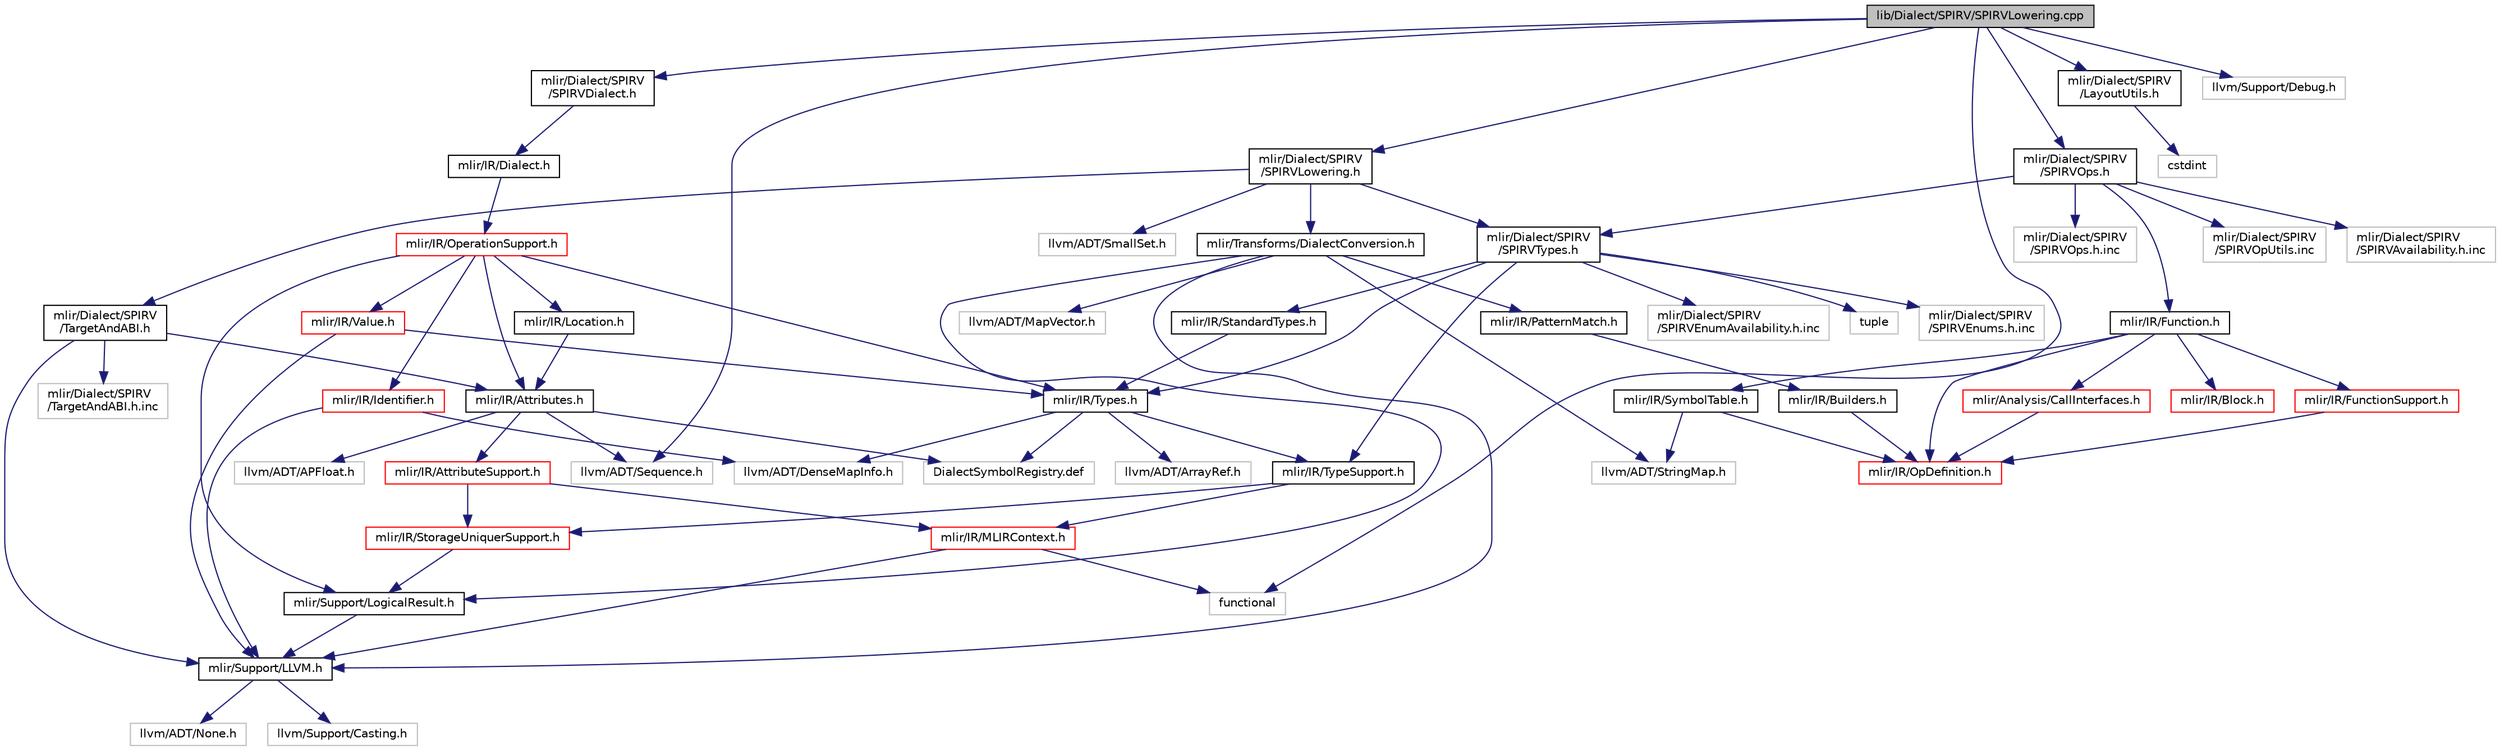 digraph "lib/Dialect/SPIRV/SPIRVLowering.cpp"
{
  bgcolor="transparent";
  edge [fontname="Helvetica",fontsize="10",labelfontname="Helvetica",labelfontsize="10"];
  node [fontname="Helvetica",fontsize="10",shape=record];
  Node0 [label="lib/Dialect/SPIRV/SPIRVLowering.cpp",height=0.2,width=0.4,color="black", fillcolor="grey75", style="filled", fontcolor="black"];
  Node0 -> Node1 [color="midnightblue",fontsize="10",style="solid",fontname="Helvetica"];
  Node1 [label="mlir/Dialect/SPIRV\l/SPIRVLowering.h",height=0.2,width=0.4,color="black",URL="$SPIRVLowering_8h.html"];
  Node1 -> Node2 [color="midnightblue",fontsize="10",style="solid",fontname="Helvetica"];
  Node2 [label="mlir/Dialect/SPIRV\l/SPIRVTypes.h",height=0.2,width=0.4,color="black",URL="$SPIRVTypes_8h.html"];
  Node2 -> Node3 [color="midnightblue",fontsize="10",style="solid",fontname="Helvetica"];
  Node3 [label="mlir/IR/StandardTypes.h",height=0.2,width=0.4,color="black",URL="$StandardTypes_8h.html"];
  Node3 -> Node4 [color="midnightblue",fontsize="10",style="solid",fontname="Helvetica"];
  Node4 [label="mlir/IR/Types.h",height=0.2,width=0.4,color="black",URL="$Types_8h.html"];
  Node4 -> Node5 [color="midnightblue",fontsize="10",style="solid",fontname="Helvetica"];
  Node5 [label="mlir/IR/TypeSupport.h",height=0.2,width=0.4,color="black",URL="$TypeSupport_8h.html"];
  Node5 -> Node6 [color="midnightblue",fontsize="10",style="solid",fontname="Helvetica"];
  Node6 [label="mlir/IR/MLIRContext.h",height=0.2,width=0.4,color="red",URL="$MLIRContext_8h.html"];
  Node6 -> Node7 [color="midnightblue",fontsize="10",style="solid",fontname="Helvetica"];
  Node7 [label="mlir/Support/LLVM.h",height=0.2,width=0.4,color="black",URL="$LLVM_8h.html"];
  Node7 -> Node8 [color="midnightblue",fontsize="10",style="solid",fontname="Helvetica"];
  Node8 [label="llvm/ADT/None.h",height=0.2,width=0.4,color="grey75"];
  Node7 -> Node9 [color="midnightblue",fontsize="10",style="solid",fontname="Helvetica"];
  Node9 [label="llvm/Support/Casting.h",height=0.2,width=0.4,color="grey75"];
  Node6 -> Node10 [color="midnightblue",fontsize="10",style="solid",fontname="Helvetica"];
  Node10 [label="functional",height=0.2,width=0.4,color="grey75"];
  Node5 -> Node13 [color="midnightblue",fontsize="10",style="solid",fontname="Helvetica"];
  Node13 [label="mlir/IR/StorageUniquerSupport.h",height=0.2,width=0.4,color="red",URL="$StorageUniquerSupport_8h.html"];
  Node13 -> Node14 [color="midnightblue",fontsize="10",style="solid",fontname="Helvetica"];
  Node14 [label="mlir/Support/LogicalResult.h",height=0.2,width=0.4,color="black",URL="$LogicalResult_8h.html"];
  Node14 -> Node7 [color="midnightblue",fontsize="10",style="solid",fontname="Helvetica"];
  Node4 -> Node21 [color="midnightblue",fontsize="10",style="solid",fontname="Helvetica"];
  Node21 [label="llvm/ADT/ArrayRef.h",height=0.2,width=0.4,color="grey75"];
  Node4 -> Node22 [color="midnightblue",fontsize="10",style="solid",fontname="Helvetica"];
  Node22 [label="llvm/ADT/DenseMapInfo.h",height=0.2,width=0.4,color="grey75"];
  Node4 -> Node23 [color="midnightblue",fontsize="10",style="solid",fontname="Helvetica"];
  Node23 [label="DialectSymbolRegistry.def",height=0.2,width=0.4,color="grey75"];
  Node2 -> Node5 [color="midnightblue",fontsize="10",style="solid",fontname="Helvetica"];
  Node2 -> Node4 [color="midnightblue",fontsize="10",style="solid",fontname="Helvetica"];
  Node2 -> Node24 [color="midnightblue",fontsize="10",style="solid",fontname="Helvetica"];
  Node24 [label="tuple",height=0.2,width=0.4,color="grey75"];
  Node2 -> Node25 [color="midnightblue",fontsize="10",style="solid",fontname="Helvetica"];
  Node25 [label="mlir/Dialect/SPIRV\l/SPIRVEnums.h.inc",height=0.2,width=0.4,color="grey75"];
  Node2 -> Node26 [color="midnightblue",fontsize="10",style="solid",fontname="Helvetica"];
  Node26 [label="mlir/Dialect/SPIRV\l/SPIRVEnumAvailability.h.inc",height=0.2,width=0.4,color="grey75"];
  Node1 -> Node27 [color="midnightblue",fontsize="10",style="solid",fontname="Helvetica"];
  Node27 [label="mlir/Dialect/SPIRV\l/TargetAndABI.h",height=0.2,width=0.4,color="black",URL="$TargetAndABI_8h.html"];
  Node27 -> Node28 [color="midnightblue",fontsize="10",style="solid",fontname="Helvetica"];
  Node28 [label="mlir/IR/Attributes.h",height=0.2,width=0.4,color="black",URL="$Attributes_8h.html"];
  Node28 -> Node29 [color="midnightblue",fontsize="10",style="solid",fontname="Helvetica"];
  Node29 [label="mlir/IR/AttributeSupport.h",height=0.2,width=0.4,color="red",URL="$AttributeSupport_8h.html"];
  Node29 -> Node6 [color="midnightblue",fontsize="10",style="solid",fontname="Helvetica"];
  Node29 -> Node13 [color="midnightblue",fontsize="10",style="solid",fontname="Helvetica"];
  Node28 -> Node31 [color="midnightblue",fontsize="10",style="solid",fontname="Helvetica"];
  Node31 [label="llvm/ADT/APFloat.h",height=0.2,width=0.4,color="grey75"];
  Node28 -> Node32 [color="midnightblue",fontsize="10",style="solid",fontname="Helvetica"];
  Node32 [label="llvm/ADT/Sequence.h",height=0.2,width=0.4,color="grey75"];
  Node28 -> Node23 [color="midnightblue",fontsize="10",style="solid",fontname="Helvetica"];
  Node27 -> Node7 [color="midnightblue",fontsize="10",style="solid",fontname="Helvetica"];
  Node27 -> Node33 [color="midnightblue",fontsize="10",style="solid",fontname="Helvetica"];
  Node33 [label="mlir/Dialect/SPIRV\l/TargetAndABI.h.inc",height=0.2,width=0.4,color="grey75"];
  Node1 -> Node34 [color="midnightblue",fontsize="10",style="solid",fontname="Helvetica"];
  Node34 [label="mlir/Transforms/DialectConversion.h",height=0.2,width=0.4,color="black",URL="$DialectConversion_8h.html"];
  Node34 -> Node35 [color="midnightblue",fontsize="10",style="solid",fontname="Helvetica"];
  Node35 [label="mlir/IR/PatternMatch.h",height=0.2,width=0.4,color="black",URL="$PatternMatch_8h.html"];
  Node35 -> Node36 [color="midnightblue",fontsize="10",style="solid",fontname="Helvetica"];
  Node36 [label="mlir/IR/Builders.h",height=0.2,width=0.4,color="black",URL="$IR_2Builders_8h.html"];
  Node36 -> Node37 [color="midnightblue",fontsize="10",style="solid",fontname="Helvetica"];
  Node37 [label="mlir/IR/OpDefinition.h",height=0.2,width=0.4,color="red",URL="$OpDefinition_8h.html"];
  Node34 -> Node7 [color="midnightblue",fontsize="10",style="solid",fontname="Helvetica"];
  Node34 -> Node14 [color="midnightblue",fontsize="10",style="solid",fontname="Helvetica"];
  Node34 -> Node57 [color="midnightblue",fontsize="10",style="solid",fontname="Helvetica"];
  Node57 [label="llvm/ADT/MapVector.h",height=0.2,width=0.4,color="grey75"];
  Node34 -> Node58 [color="midnightblue",fontsize="10",style="solid",fontname="Helvetica"];
  Node58 [label="llvm/ADT/StringMap.h",height=0.2,width=0.4,color="grey75"];
  Node1 -> Node59 [color="midnightblue",fontsize="10",style="solid",fontname="Helvetica"];
  Node59 [label="llvm/ADT/SmallSet.h",height=0.2,width=0.4,color="grey75"];
  Node0 -> Node60 [color="midnightblue",fontsize="10",style="solid",fontname="Helvetica"];
  Node60 [label="mlir/Dialect/SPIRV\l/LayoutUtils.h",height=0.2,width=0.4,color="black",URL="$LayoutUtils_8h.html"];
  Node60 -> Node61 [color="midnightblue",fontsize="10",style="solid",fontname="Helvetica"];
  Node61 [label="cstdint",height=0.2,width=0.4,color="grey75"];
  Node0 -> Node62 [color="midnightblue",fontsize="10",style="solid",fontname="Helvetica"];
  Node62 [label="mlir/Dialect/SPIRV\l/SPIRVDialect.h",height=0.2,width=0.4,color="black",URL="$SPIRVDialect_8h.html"];
  Node62 -> Node63 [color="midnightblue",fontsize="10",style="solid",fontname="Helvetica"];
  Node63 [label="mlir/IR/Dialect.h",height=0.2,width=0.4,color="black",URL="$IR_2Dialect_8h.html"];
  Node63 -> Node50 [color="midnightblue",fontsize="10",style="solid",fontname="Helvetica"];
  Node50 [label="mlir/IR/OperationSupport.h",height=0.2,width=0.4,color="red",URL="$OperationSupport_8h.html"];
  Node50 -> Node28 [color="midnightblue",fontsize="10",style="solid",fontname="Helvetica"];
  Node50 -> Node51 [color="midnightblue",fontsize="10",style="solid",fontname="Helvetica"];
  Node51 [label="mlir/IR/Identifier.h",height=0.2,width=0.4,color="red",URL="$Identifier_8h.html"];
  Node51 -> Node7 [color="midnightblue",fontsize="10",style="solid",fontname="Helvetica"];
  Node51 -> Node22 [color="midnightblue",fontsize="10",style="solid",fontname="Helvetica"];
  Node50 -> Node43 [color="midnightblue",fontsize="10",style="solid",fontname="Helvetica"];
  Node43 [label="mlir/IR/Location.h",height=0.2,width=0.4,color="black",URL="$Location_8h.html"];
  Node43 -> Node28 [color="midnightblue",fontsize="10",style="solid",fontname="Helvetica"];
  Node50 -> Node4 [color="midnightblue",fontsize="10",style="solid",fontname="Helvetica"];
  Node50 -> Node41 [color="midnightblue",fontsize="10",style="solid",fontname="Helvetica"];
  Node41 [label="mlir/IR/Value.h",height=0.2,width=0.4,color="red",URL="$Value_8h.html"];
  Node41 -> Node4 [color="midnightblue",fontsize="10",style="solid",fontname="Helvetica"];
  Node41 -> Node7 [color="midnightblue",fontsize="10",style="solid",fontname="Helvetica"];
  Node50 -> Node14 [color="midnightblue",fontsize="10",style="solid",fontname="Helvetica"];
  Node0 -> Node64 [color="midnightblue",fontsize="10",style="solid",fontname="Helvetica"];
  Node64 [label="mlir/Dialect/SPIRV\l/SPIRVOps.h",height=0.2,width=0.4,color="black",URL="$SPIRVOps_8h.html"];
  Node64 -> Node2 [color="midnightblue",fontsize="10",style="solid",fontname="Helvetica"];
  Node64 -> Node65 [color="midnightblue",fontsize="10",style="solid",fontname="Helvetica"];
  Node65 [label="mlir/IR/Function.h",height=0.2,width=0.4,color="black",URL="$Function_8h.html"];
  Node65 -> Node66 [color="midnightblue",fontsize="10",style="solid",fontname="Helvetica"];
  Node66 [label="mlir/Analysis/CallInterfaces.h",height=0.2,width=0.4,color="red",URL="$CallInterfaces_8h.html"];
  Node66 -> Node37 [color="midnightblue",fontsize="10",style="solid",fontname="Helvetica"];
  Node65 -> Node39 [color="midnightblue",fontsize="10",style="solid",fontname="Helvetica"];
  Node39 [label="mlir/IR/Block.h",height=0.2,width=0.4,color="red",URL="$Block_8h.html"];
  Node65 -> Node68 [color="midnightblue",fontsize="10",style="solid",fontname="Helvetica"];
  Node68 [label="mlir/IR/FunctionSupport.h",height=0.2,width=0.4,color="red",URL="$FunctionSupport_8h.html"];
  Node68 -> Node37 [color="midnightblue",fontsize="10",style="solid",fontname="Helvetica"];
  Node65 -> Node37 [color="midnightblue",fontsize="10",style="solid",fontname="Helvetica"];
  Node65 -> Node70 [color="midnightblue",fontsize="10",style="solid",fontname="Helvetica"];
  Node70 [label="mlir/IR/SymbolTable.h",height=0.2,width=0.4,color="black",URL="$SymbolTable_8h.html"];
  Node70 -> Node37 [color="midnightblue",fontsize="10",style="solid",fontname="Helvetica"];
  Node70 -> Node58 [color="midnightblue",fontsize="10",style="solid",fontname="Helvetica"];
  Node64 -> Node71 [color="midnightblue",fontsize="10",style="solid",fontname="Helvetica"];
  Node71 [label="mlir/Dialect/SPIRV\l/SPIRVAvailability.h.inc",height=0.2,width=0.4,color="grey75"];
  Node64 -> Node72 [color="midnightblue",fontsize="10",style="solid",fontname="Helvetica"];
  Node72 [label="mlir/Dialect/SPIRV\l/SPIRVOps.h.inc",height=0.2,width=0.4,color="grey75"];
  Node64 -> Node73 [color="midnightblue",fontsize="10",style="solid",fontname="Helvetica"];
  Node73 [label="mlir/Dialect/SPIRV\l/SPIRVOpUtils.inc",height=0.2,width=0.4,color="grey75"];
  Node0 -> Node32 [color="midnightblue",fontsize="10",style="solid",fontname="Helvetica"];
  Node0 -> Node74 [color="midnightblue",fontsize="10",style="solid",fontname="Helvetica"];
  Node74 [label="llvm/Support/Debug.h",height=0.2,width=0.4,color="grey75"];
  Node0 -> Node10 [color="midnightblue",fontsize="10",style="solid",fontname="Helvetica"];
}
